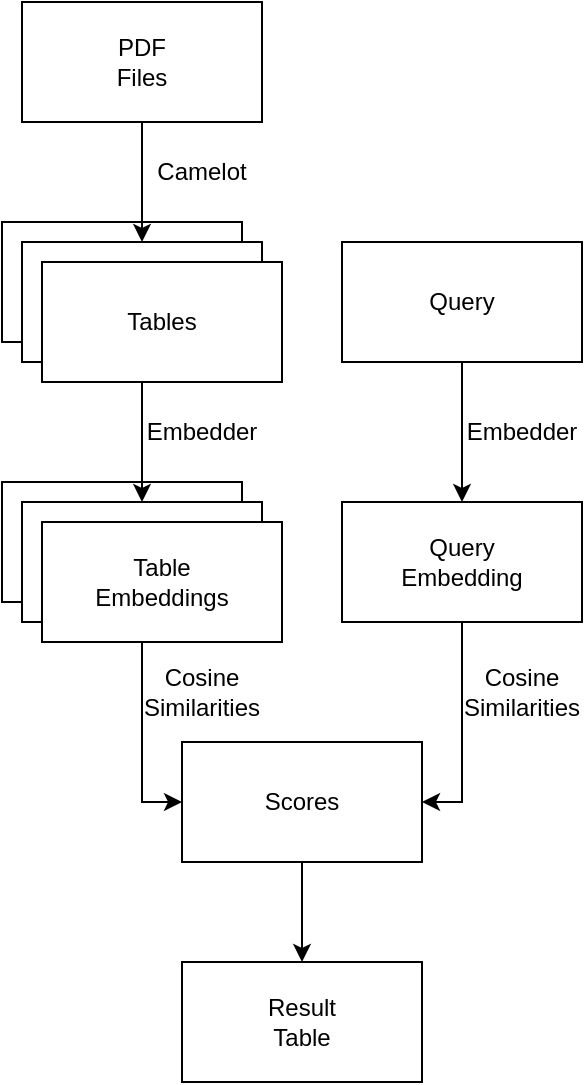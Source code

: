 <mxfile version="22.1.4" type="device">
  <diagram id="C5RBs43oDa-KdzZeNtuy" name="Page-1">
    <mxGraphModel dx="1380" dy="885" grid="1" gridSize="10" guides="1" tooltips="1" connect="1" arrows="1" fold="1" page="1" pageScale="1" pageWidth="827" pageHeight="1169" math="0" shadow="0">
      <root>
        <mxCell id="WIyWlLk6GJQsqaUBKTNV-0" />
        <mxCell id="WIyWlLk6GJQsqaUBKTNV-1" parent="WIyWlLk6GJQsqaUBKTNV-0" />
        <mxCell id="isEqG4gHvN9Ds78a_ykn-5" value="Tables" style="rounded=0;whiteSpace=wrap;html=1;" parent="WIyWlLk6GJQsqaUBKTNV-1" vertex="1">
          <mxGeometry x="190" y="140" width="120" height="60" as="geometry" />
        </mxCell>
        <mxCell id="isEqG4gHvN9Ds78a_ykn-7" style="edgeStyle=orthogonalEdgeStyle;rounded=0;orthogonalLoop=1;jettySize=auto;html=1;entryX=0.5;entryY=0;entryDx=0;entryDy=0;" parent="WIyWlLk6GJQsqaUBKTNV-1" source="isEqG4gHvN9Ds78a_ykn-2" target="isEqG4gHvN9Ds78a_ykn-3" edge="1">
          <mxGeometry relative="1" as="geometry" />
        </mxCell>
        <mxCell id="isEqG4gHvN9Ds78a_ykn-2" value="PDF&lt;br&gt;Files" style="rounded=0;whiteSpace=wrap;html=1;" parent="WIyWlLk6GJQsqaUBKTNV-1" vertex="1">
          <mxGeometry x="200" y="30" width="120" height="60" as="geometry" />
        </mxCell>
        <mxCell id="isEqG4gHvN9Ds78a_ykn-3" value="Tables" style="rounded=0;whiteSpace=wrap;html=1;" parent="WIyWlLk6GJQsqaUBKTNV-1" vertex="1">
          <mxGeometry x="200" y="150" width="120" height="60" as="geometry" />
        </mxCell>
        <mxCell id="isEqG4gHvN9Ds78a_ykn-10" value="Camelot" style="text;html=1;strokeColor=none;fillColor=none;align=center;verticalAlign=middle;whiteSpace=wrap;rounded=0;" parent="WIyWlLk6GJQsqaUBKTNV-1" vertex="1">
          <mxGeometry x="260" y="100" width="60" height="30" as="geometry" />
        </mxCell>
        <mxCell id="isEqG4gHvN9Ds78a_ykn-11" value="Embedder" style="text;html=1;strokeColor=none;fillColor=none;align=center;verticalAlign=middle;whiteSpace=wrap;rounded=0;" parent="WIyWlLk6GJQsqaUBKTNV-1" vertex="1">
          <mxGeometry x="260" y="230" width="60" height="30" as="geometry" />
        </mxCell>
        <mxCell id="isEqG4gHvN9Ds78a_ykn-12" value="Tables" style="rounded=0;whiteSpace=wrap;html=1;" parent="WIyWlLk6GJQsqaUBKTNV-1" vertex="1">
          <mxGeometry x="190" y="270" width="120" height="60" as="geometry" />
        </mxCell>
        <mxCell id="isEqG4gHvN9Ds78a_ykn-26" style="edgeStyle=orthogonalEdgeStyle;rounded=0;orthogonalLoop=1;jettySize=auto;html=1;entryX=0;entryY=0.5;entryDx=0;entryDy=0;" parent="WIyWlLk6GJQsqaUBKTNV-1" source="isEqG4gHvN9Ds78a_ykn-13" target="isEqG4gHvN9Ds78a_ykn-24" edge="1">
          <mxGeometry relative="1" as="geometry" />
        </mxCell>
        <mxCell id="isEqG4gHvN9Ds78a_ykn-13" value="Tables" style="rounded=0;whiteSpace=wrap;html=1;" parent="WIyWlLk6GJQsqaUBKTNV-1" vertex="1">
          <mxGeometry x="200" y="280" width="120" height="60" as="geometry" />
        </mxCell>
        <mxCell id="isEqG4gHvN9Ds78a_ykn-14" value="Table&lt;br&gt;Embeddings" style="rounded=0;whiteSpace=wrap;html=1;" parent="WIyWlLk6GJQsqaUBKTNV-1" vertex="1">
          <mxGeometry x="210" y="290" width="120" height="60" as="geometry" />
        </mxCell>
        <mxCell id="isEqG4gHvN9Ds78a_ykn-22" style="edgeStyle=orthogonalEdgeStyle;rounded=0;orthogonalLoop=1;jettySize=auto;html=1;entryX=0.5;entryY=0;entryDx=0;entryDy=0;" parent="WIyWlLk6GJQsqaUBKTNV-1" source="isEqG4gHvN9Ds78a_ykn-16" target="isEqG4gHvN9Ds78a_ykn-21" edge="1">
          <mxGeometry relative="1" as="geometry" />
        </mxCell>
        <mxCell id="isEqG4gHvN9Ds78a_ykn-16" value="Query" style="rounded=0;whiteSpace=wrap;html=1;" parent="WIyWlLk6GJQsqaUBKTNV-1" vertex="1">
          <mxGeometry x="360" y="150" width="120" height="60" as="geometry" />
        </mxCell>
        <mxCell id="isEqG4gHvN9Ds78a_ykn-25" value="" style="edgeStyle=orthogonalEdgeStyle;rounded=0;orthogonalLoop=1;jettySize=auto;html=1;entryX=1;entryY=0.5;entryDx=0;entryDy=0;" parent="WIyWlLk6GJQsqaUBKTNV-1" source="isEqG4gHvN9Ds78a_ykn-21" target="isEqG4gHvN9Ds78a_ykn-24" edge="1">
          <mxGeometry relative="1" as="geometry" />
        </mxCell>
        <mxCell id="isEqG4gHvN9Ds78a_ykn-21" value="Query&lt;br&gt;Embedding" style="rounded=0;whiteSpace=wrap;html=1;" parent="WIyWlLk6GJQsqaUBKTNV-1" vertex="1">
          <mxGeometry x="360" y="280" width="120" height="60" as="geometry" />
        </mxCell>
        <mxCell id="isEqG4gHvN9Ds78a_ykn-23" value="Embedder" style="text;html=1;strokeColor=none;fillColor=none;align=center;verticalAlign=middle;whiteSpace=wrap;rounded=0;" parent="WIyWlLk6GJQsqaUBKTNV-1" vertex="1">
          <mxGeometry x="420" y="230" width="60" height="30" as="geometry" />
        </mxCell>
        <mxCell id="isEqG4gHvN9Ds78a_ykn-30" value="" style="edgeStyle=orthogonalEdgeStyle;rounded=0;orthogonalLoop=1;jettySize=auto;html=1;" parent="WIyWlLk6GJQsqaUBKTNV-1" source="isEqG4gHvN9Ds78a_ykn-24" target="isEqG4gHvN9Ds78a_ykn-29" edge="1">
          <mxGeometry relative="1" as="geometry" />
        </mxCell>
        <mxCell id="isEqG4gHvN9Ds78a_ykn-24" value="Scores" style="whiteSpace=wrap;html=1;rounded=0;" parent="WIyWlLk6GJQsqaUBKTNV-1" vertex="1">
          <mxGeometry x="280" y="400" width="120" height="60" as="geometry" />
        </mxCell>
        <mxCell id="isEqG4gHvN9Ds78a_ykn-27" value="Cosine&lt;br&gt;&lt;span style=&quot;font-kerning: none;&quot; class=&quot;s1&quot;&gt;Similarities&lt;/span&gt;" style="text;html=1;strokeColor=none;fillColor=none;align=center;verticalAlign=middle;whiteSpace=wrap;rounded=0;" parent="WIyWlLk6GJQsqaUBKTNV-1" vertex="1">
          <mxGeometry x="420" y="360" width="60" height="30" as="geometry" />
        </mxCell>
        <mxCell id="isEqG4gHvN9Ds78a_ykn-28" value="Cosine&lt;br&gt;&lt;span style=&quot;font-kerning: none;&quot; class=&quot;s1&quot;&gt;Similarities&lt;/span&gt;" style="text;html=1;strokeColor=none;fillColor=none;align=center;verticalAlign=middle;whiteSpace=wrap;rounded=0;" parent="WIyWlLk6GJQsqaUBKTNV-1" vertex="1">
          <mxGeometry x="260" y="360" width="60" height="30" as="geometry" />
        </mxCell>
        <mxCell id="isEqG4gHvN9Ds78a_ykn-29" value="Result&lt;br&gt;Table" style="whiteSpace=wrap;html=1;rounded=0;" parent="WIyWlLk6GJQsqaUBKTNV-1" vertex="1">
          <mxGeometry x="280" y="510" width="120" height="60" as="geometry" />
        </mxCell>
        <mxCell id="isEqG4gHvN9Ds78a_ykn-8" style="edgeStyle=orthogonalEdgeStyle;rounded=0;orthogonalLoop=1;jettySize=auto;html=1;entryX=0.5;entryY=0;entryDx=0;entryDy=0;" parent="WIyWlLk6GJQsqaUBKTNV-1" source="isEqG4gHvN9Ds78a_ykn-3" target="isEqG4gHvN9Ds78a_ykn-13" edge="1">
          <mxGeometry relative="1" as="geometry">
            <mxPoint x="260" y="280" as="targetPoint" />
          </mxGeometry>
        </mxCell>
        <mxCell id="isEqG4gHvN9Ds78a_ykn-4" value="Tables" style="rounded=0;whiteSpace=wrap;html=1;" parent="WIyWlLk6GJQsqaUBKTNV-1" vertex="1">
          <mxGeometry x="210" y="160" width="120" height="60" as="geometry" />
        </mxCell>
      </root>
    </mxGraphModel>
  </diagram>
</mxfile>
